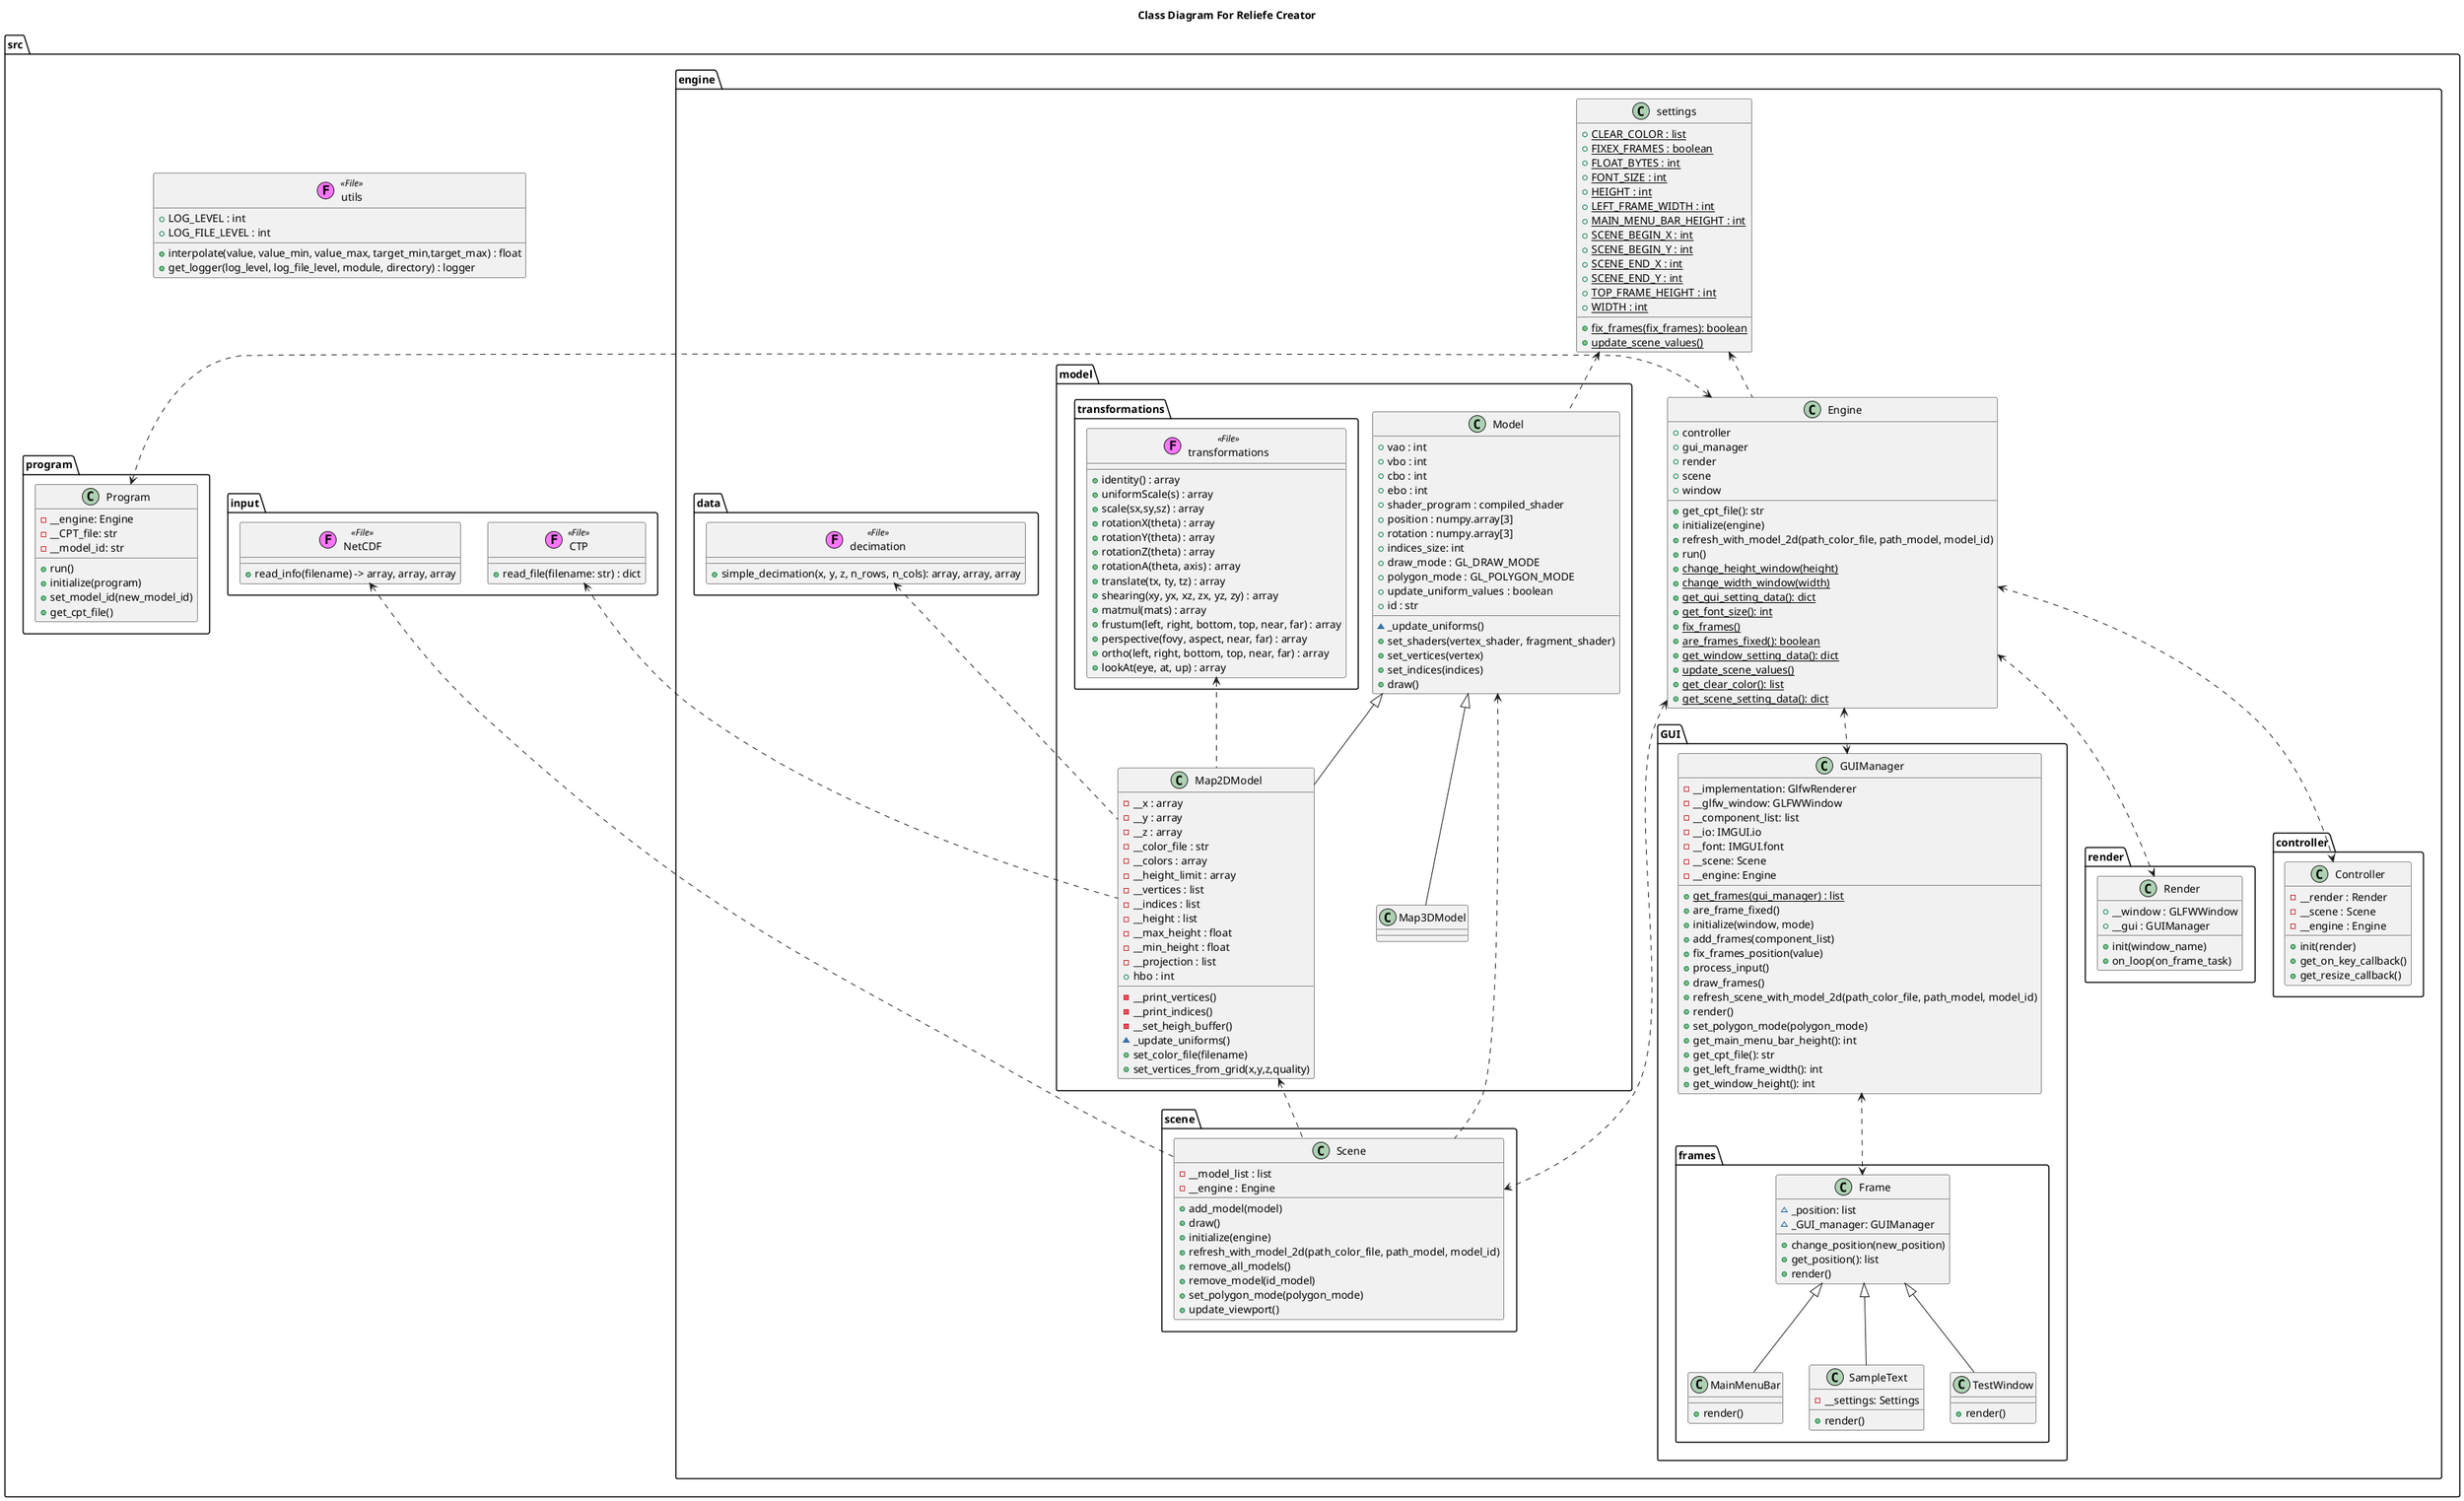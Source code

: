 @startuml

' Variable definition
!$file = "(F,#ff75ff) File"

' Configuration definition
title Class Diagram For Reliefe Creator
set namespaceSeparator .

' Package hierarchy
package src {
    package engine {
        package model {
            package transformations {}
        }
        package render {}
        package data {}
        package controller {}
        package GUI {
            package frames {}
        }
        package scene {}
    }
    package input {}
    package program {}
}


' Classes definition
class src.engine.GUI.GUIManager{
    - __implementation: GlfwRenderer
    - __glfw_window: GLFWWindow
    - __component_list: list
    - __io: IMGUI.io
    - __font: IMGUI.font
    - __scene: Scene
    - __engine: Engine

    {static} + get_frames(gui_manager) : list
    + are_frame_fixed()
    + initialize(window, mode)
    + add_frames(component_list)
    + fix_frames_position(value)
    + process_input()
    + draw_frames()
    + refresh_scene_with_model_2d(path_color_file, path_model, model_id)
    + render()
    + set_polygon_mode(polygon_mode)
    + get_main_menu_bar_height(): int
    + get_cpt_file(): str
    + get_left_frame_width(): int
    + get_window_height(): int
}

class src.engine.settings  {
    {static} + CLEAR_COLOR : list
    {static} + fix_frames(fix_frames): boolean
    {static} + FIXEX_FRAMES : boolean
    {static} + FLOAT_BYTES : int
    {static} + FONT_SIZE : int
    {static} + HEIGHT : int
    {static} + LEFT_FRAME_WIDTH : int
    {static} + MAIN_MENU_BAR_HEIGHT : int
    {static} + SCENE_BEGIN_X : int
    {static} + SCENE_BEGIN_Y : int
    {static} + SCENE_END_X : int
    {static} + SCENE_END_Y : int
    {static} + TOP_FRAME_HEIGHT : int
    {static} + WIDTH : int
    {static} + update_scene_values()
}

class src.engine.model.transformations.transformations <<$file>> {
    + identity() : array
    + uniformScale(s) : array
    + scale(sx,sy,sz) : array
    + rotationX(theta) : array
    + rotationY(theta) : array
    + rotationZ(theta) : array
    + rotationA(theta, axis) : array
    + translate(tx, ty, tz) : array
    + shearing(xy, yx, xz, zx, yz, zy) : array
    + matmul(mats) : array
    + frustum(left, right, bottom, top, near, far) : array
    + perspective(fovy, aspect, near, far) : array
    + ortho(left, right, bottom, top, near, far) : array
    + lookAt(eye, at, up) : array
}


class src.engine.model.Model {

    + vao : int
    + vbo : int
    + cbo : int
    + ebo : int
    + shader_program : compiled_shader
    + position : numpy.array[3]
    + rotation : numpy.array[3]
    + indices_size: int
    + draw_mode : GL_DRAW_MODE
    + polygon_mode : GL_POLYGON_MODE
    + update_uniform_values : boolean
    + id : str

    ~ _update_uniforms()
    + set_shaders(vertex_shader, fragment_shader)
    + set_vertices(vertex)
    + set_indices(indices)
    + draw()
}

class src.engine.render.Render {
    + __window : GLFWWindow
    + __gui : GUIManager
    + init(window_name)
    + on_loop(on_frame_task)
}

class src.input.NetCDF <<$file>> {
    + read_info(filename) -> array, array, array
}

class src.engine.data.decimation <<$file>>{
    + simple_decimation(x, y, z, n_rows, n_cols): array, array, array
}

class src.utils <<$file>>{
    + LOG_LEVEL : int
    + LOG_FILE_LEVEL : int
    + interpolate(value, value_min, value_max, target_min,target_max) : float
    + get_logger(log_level, log_file_level, module, directory) : logger
}

class src.engine.model.Map2DModel{
    - __x : array
    - __y : array
    - __z : array
    - __color_file : str
    - __colors : array
    - __height_limit : array
    - __vertices : list
    - __indices : list
    - __height : list
    - __max_height : float
    - __min_height : float
    - __projection : list
    + hbo : int

    - __print_vertices()
    - __print_indices()
    - __set_heigh_buffer()
    ~ _update_uniforms()
    + set_color_file(filename)
    + set_vertices_from_grid(x,y,z,quality)

}

class src.input.CTP <<$file>> {
    + read_file(filename: str) : dict
}

class src.engine.model.Map3DModel{

}

'class src.main <<$file>> {
'
'}

class src.engine.GUI.frames.Frame {
    ~ _position: list
    ~ _GUI_manager: GUIManager

    + change_position(new_position)
    + get_position(): list
    + render()
}

class src.engine.GUI.frames.MainMenuBar {
    + render()
}

class src.engine.GUI.frames.SampleText {
    - __settings: Settings
    + render()
}

class src.engine.GUI.frames.TestWindow {
    + render()
}

class src.engine.controller.Controller {
    - __render : Render
    - __scene : Scene
    - __engine : Engine
    + init(render)
    + get_on_key_callback()
    + get_resize_callback()
}

class src.engine.scene.Scene {
    - __model_list : list
    - __engine : Engine
    + add_model(model)
    + draw()
    + initialize(engine)
    + refresh_with_model_2d(path_color_file, path_model, model_id)
    + remove_all_models()
    + remove_model(id_model)
    + set_polygon_mode(polygon_mode)
    + update_viewport()
}

class src.engine.Engine {
    + controller
    + get_cpt_file(): str
    + gui_manager
    + render
    + scene
    + window
    + initialize(engine)
    + refresh_with_model_2d(path_color_file, path_model, model_id)
    + run()
    {static} + change_height_window(height)
    {static} + change_width_window(width)
    {static} + get_gui_setting_data(): dict
    {static} + get_font_size(): int
    {static} + fix_frames()
    {static} + are_frames_fixed(): boolean
    {static} + get_window_setting_data(): dict
    {static} + update_scene_values()
    {static} + get_clear_color(): list
    {static} + get_scene_setting_data(): dict

}

class src.program.Program {

    - __engine: Engine
    - __CPT_file: str
    - __model_id: str

    + run()
    + initialize(program)
    + set_model_id(new_model_id)
    + get_cpt_file()
}

' herency
src.engine.model.Map2DModel -u-|> src.engine.model.Model
src.engine.model.Map3DModel -u-|> src.engine.model.Model

src.engine.GUI.frames.MainMenuBar -u-|> src.engine.GUI.frames.Frame
src.engine.GUI.frames.SampleText -u-|> src.engine.GUI.frames.Frame
src.engine.GUI.frames.TestWindow -u-|> src.engine.GUI.frames.Frame

' uses
src.engine.model.Map2DModel -u.> src.engine.data.decimation
src.engine.model.Map2DModel -u.> src.engine.model.transformations.transformations
src.engine.model.Map2DModel -u.> src.input.CTP

src.engine.model.Model -u.> src.engine.settings

src.engine.Engine <-d.> src.engine.render.Render
src.engine.Engine <-d.> src.engine.GUI.GUIManager
src.engine.Engine <-d.> src.engine.controller.Controller
src.engine.Engine <-d.> src.engine.scene.Scene
src.engine.Engine -u.> src.engine.settings
src.engine.Engine <-l.> src.program.Program

src.engine.GUI.frames.Frame <-u.> src.engine.GUI.GUIManager

src.engine.scene.Scene -u.> src.engine.model.Map2DModel
src.engine.scene.Scene -u.> src.engine.model.Model
src.engine.scene.Scene -u.> src.input.NetCDF
@enduml